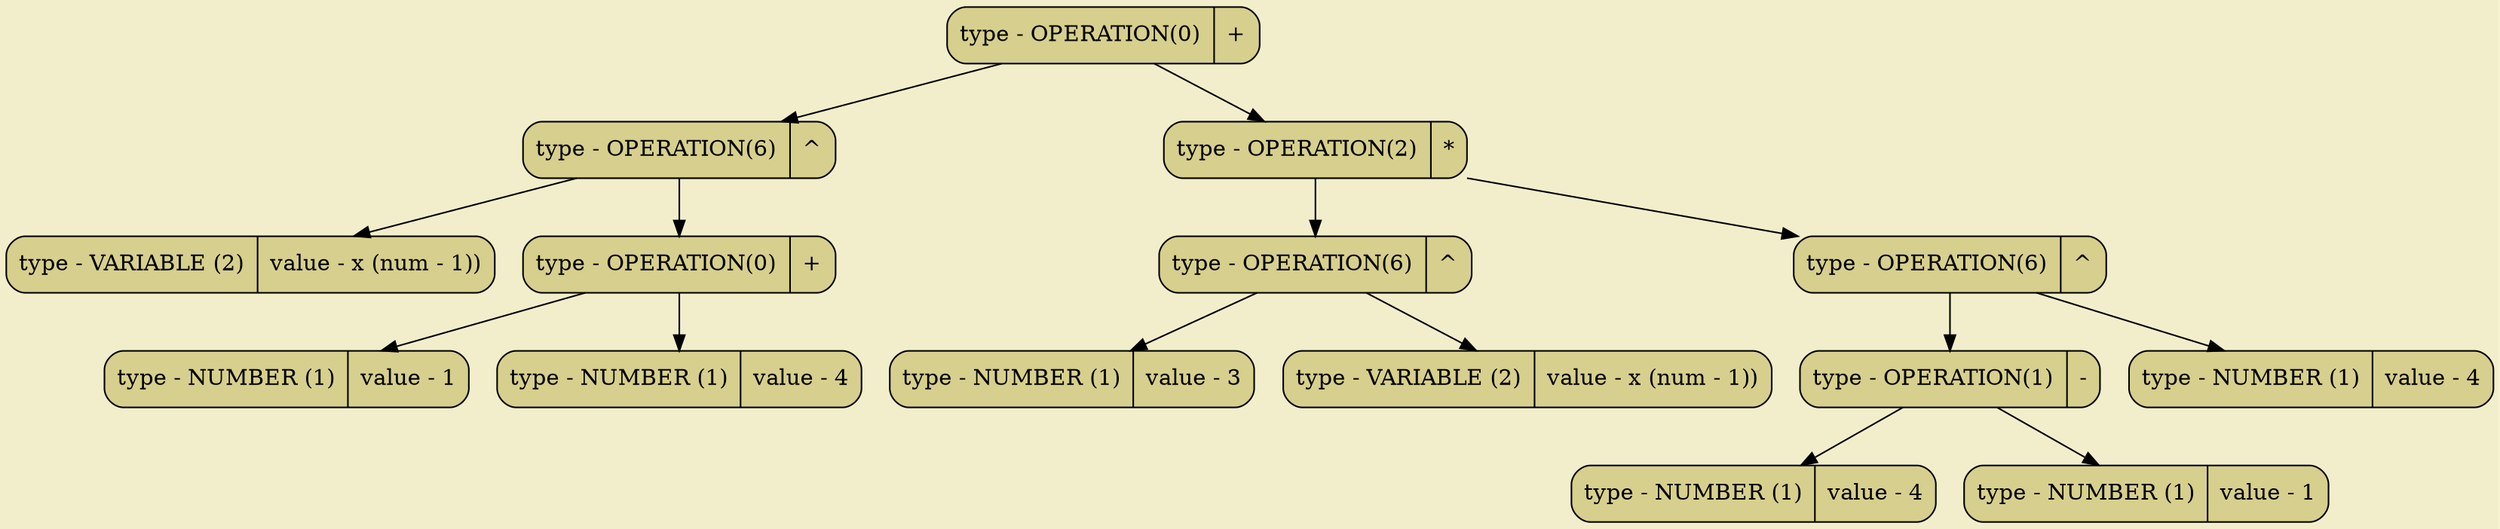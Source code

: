 digraph
{
bgcolor="#F2EECB";
rankdir = TB;
POINT_0x65204b4db6d0[shape=Mrecord, label = "type - OPERATION(0) | +", style="filled",fillcolor="#D7CF8D"]
POINT_0x65204b4db5b0[shape=Mrecord, label = "type - OPERATION(6) | ^", style="filled",fillcolor="#D7CF8D"]
POINT_0x65204b4db580[shape=Mrecord, label = "type - VARIABLE (2) | value - x (num - 1))", style="filled",fillcolor="#D7CF8D"]
POINT_0x65204b4db640[shape=Mrecord, label = "type - OPERATION(0) | +", style="filled",fillcolor="#D7CF8D"]
POINT_0x65204b4db610[shape=Mrecord, label = "type - NUMBER (1) | value - 1", style="filled",fillcolor="#D7CF8D"]
POINT_0x65204b4db670[shape=Mrecord, label = "type - NUMBER (1) | value - 4", style="filled",fillcolor="#D7CF8D"]
POINT_0x65204b4db7b0[shape=Mrecord, label = "type - OPERATION(2) | *", style="filled",fillcolor="#D7CF8D"]
POINT_0x65204b4db730[shape=Mrecord, label = "type - OPERATION(6) | ^", style="filled",fillcolor="#D7CF8D"]
POINT_0x65204b4db700[shape=Mrecord, label = "type - NUMBER (1) | value - 3", style="filled",fillcolor="#D7CF8D"]
POINT_0x65204b4db780[shape=Mrecord, label = "type - VARIABLE (2) | value - x (num - 1))", style="filled",fillcolor="#D7CF8D"]
POINT_0x65204b4db8d0[shape=Mrecord, label = "type - OPERATION(6) | ^", style="filled",fillcolor="#D7CF8D"]
POINT_0x65204b4db840[shape=Mrecord, label = "type - OPERATION(1) | -", style="filled",fillcolor="#D7CF8D"]
POINT_0x65204b4db810[shape=Mrecord, label = "type - NUMBER (1) | value - 4", style="filled",fillcolor="#D7CF8D"]
POINT_0x65204b4db870[shape=Mrecord, label = "type - NUMBER (1) | value - 1", style="filled",fillcolor="#D7CF8D"]
POINT_0x65204b4db900[shape=Mrecord, label = "type - NUMBER (1) | value - 4", style="filled",fillcolor="#D7CF8D"]
POINT_0x65204b4db6d0 -> POINT_0x65204b4db5b0
POINT_0x65204b4db6d0 -> POINT_0x65204b4db7b0
POINT_0x65204b4db5b0 -> POINT_0x65204b4db580
POINT_0x65204b4db5b0 -> POINT_0x65204b4db640
POINT_0x65204b4db640 -> POINT_0x65204b4db610
POINT_0x65204b4db640 -> POINT_0x65204b4db670
POINT_0x65204b4db7b0 -> POINT_0x65204b4db730
POINT_0x65204b4db7b0 -> POINT_0x65204b4db8d0
POINT_0x65204b4db730 -> POINT_0x65204b4db700
POINT_0x65204b4db730 -> POINT_0x65204b4db780
POINT_0x65204b4db8d0 -> POINT_0x65204b4db840
POINT_0x65204b4db8d0 -> POINT_0x65204b4db900
POINT_0x65204b4db840 -> POINT_0x65204b4db810
POINT_0x65204b4db840 -> POINT_0x65204b4db870
}
